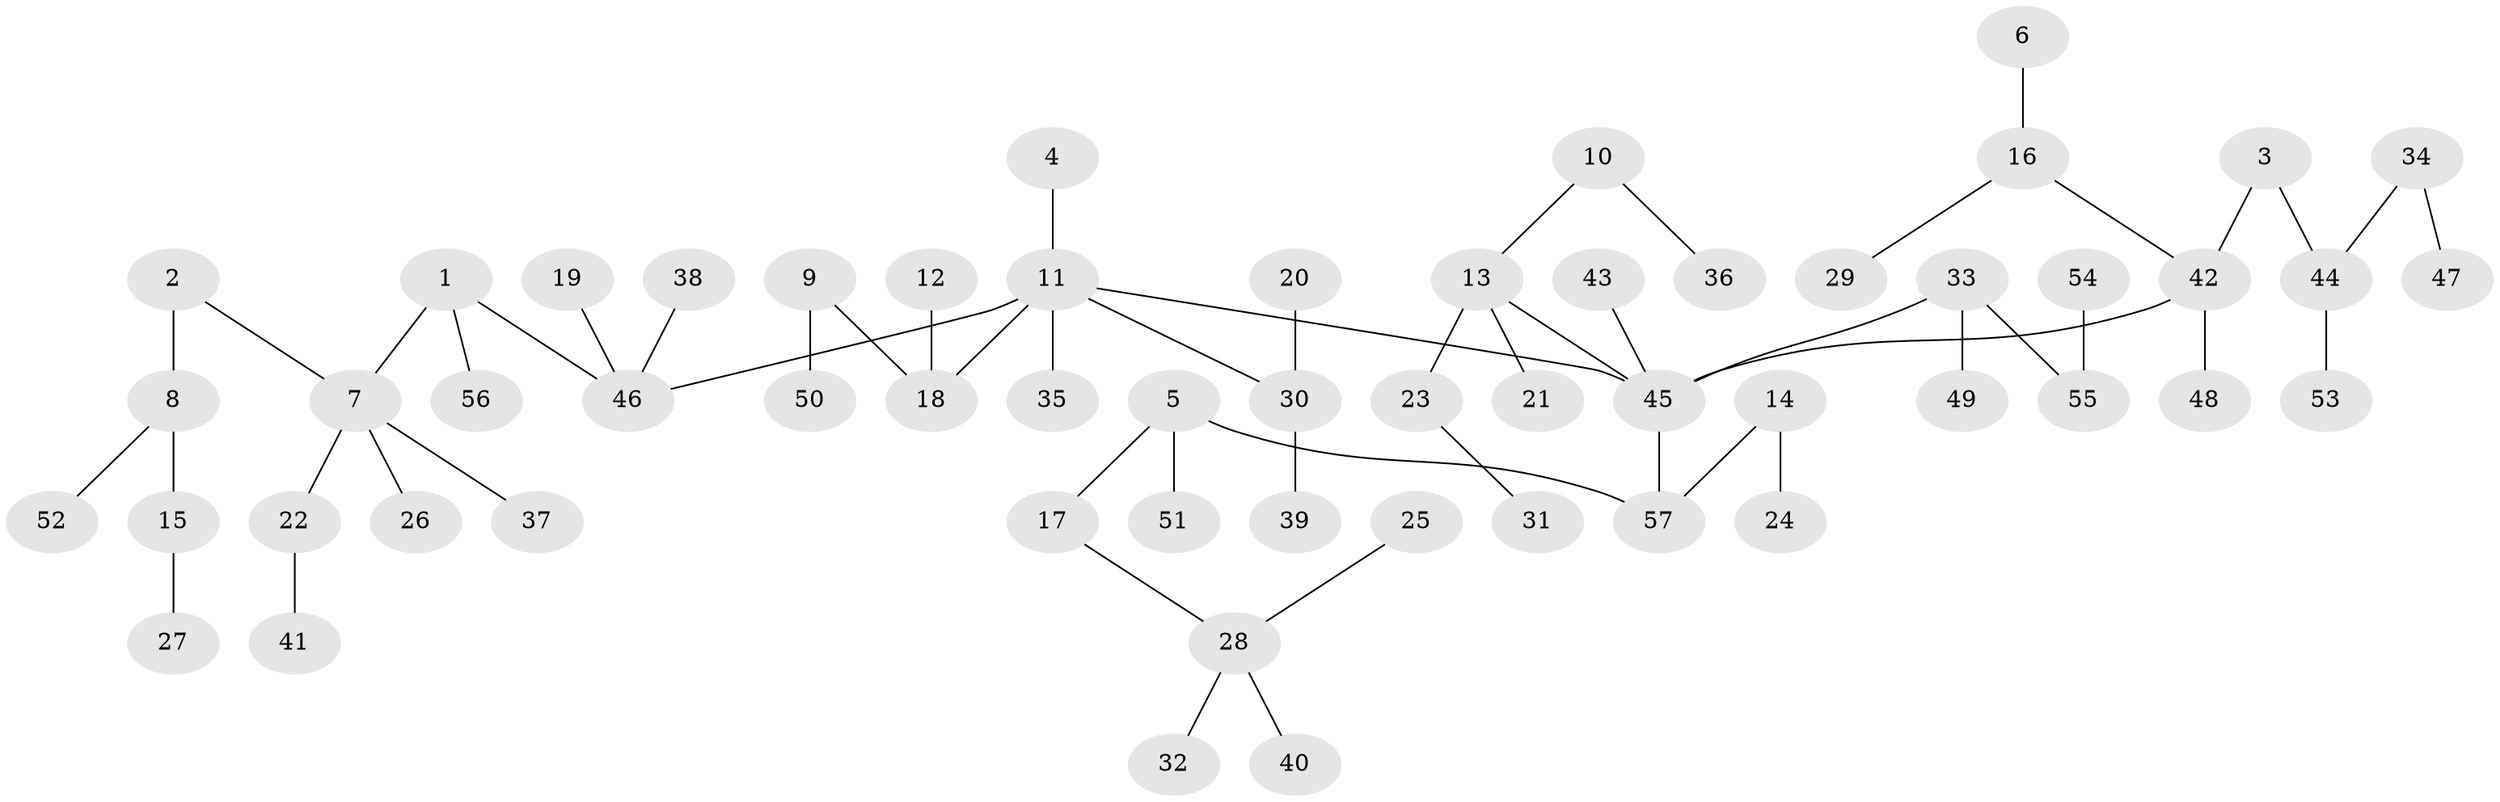 // original degree distribution, {7: 0.02127659574468085, 4: 0.05319148936170213, 2: 0.2978723404255319, 3: 0.0851063829787234, 5: 0.0425531914893617, 6: 0.010638297872340425, 1: 0.48936170212765956}
// Generated by graph-tools (version 1.1) at 2025/37/03/04/25 23:37:21]
// undirected, 57 vertices, 56 edges
graph export_dot {
  node [color=gray90,style=filled];
  1;
  2;
  3;
  4;
  5;
  6;
  7;
  8;
  9;
  10;
  11;
  12;
  13;
  14;
  15;
  16;
  17;
  18;
  19;
  20;
  21;
  22;
  23;
  24;
  25;
  26;
  27;
  28;
  29;
  30;
  31;
  32;
  33;
  34;
  35;
  36;
  37;
  38;
  39;
  40;
  41;
  42;
  43;
  44;
  45;
  46;
  47;
  48;
  49;
  50;
  51;
  52;
  53;
  54;
  55;
  56;
  57;
  1 -- 7 [weight=1.0];
  1 -- 46 [weight=1.0];
  1 -- 56 [weight=1.0];
  2 -- 7 [weight=1.0];
  2 -- 8 [weight=1.0];
  3 -- 42 [weight=1.0];
  3 -- 44 [weight=1.0];
  4 -- 11 [weight=1.0];
  5 -- 17 [weight=1.0];
  5 -- 51 [weight=1.0];
  5 -- 57 [weight=1.0];
  6 -- 16 [weight=1.0];
  7 -- 22 [weight=1.0];
  7 -- 26 [weight=1.0];
  7 -- 37 [weight=1.0];
  8 -- 15 [weight=1.0];
  8 -- 52 [weight=1.0];
  9 -- 18 [weight=1.0];
  9 -- 50 [weight=1.0];
  10 -- 13 [weight=1.0];
  10 -- 36 [weight=1.0];
  11 -- 18 [weight=1.0];
  11 -- 30 [weight=1.0];
  11 -- 35 [weight=1.0];
  11 -- 45 [weight=1.0];
  11 -- 46 [weight=1.0];
  12 -- 18 [weight=1.0];
  13 -- 21 [weight=1.0];
  13 -- 23 [weight=1.0];
  13 -- 45 [weight=1.0];
  14 -- 24 [weight=1.0];
  14 -- 57 [weight=1.0];
  15 -- 27 [weight=1.0];
  16 -- 29 [weight=1.0];
  16 -- 42 [weight=1.0];
  17 -- 28 [weight=1.0];
  19 -- 46 [weight=1.0];
  20 -- 30 [weight=1.0];
  22 -- 41 [weight=1.0];
  23 -- 31 [weight=1.0];
  25 -- 28 [weight=1.0];
  28 -- 32 [weight=1.0];
  28 -- 40 [weight=1.0];
  30 -- 39 [weight=1.0];
  33 -- 45 [weight=1.0];
  33 -- 49 [weight=1.0];
  33 -- 55 [weight=1.0];
  34 -- 44 [weight=1.0];
  34 -- 47 [weight=1.0];
  38 -- 46 [weight=1.0];
  42 -- 45 [weight=1.0];
  42 -- 48 [weight=1.0];
  43 -- 45 [weight=1.0];
  44 -- 53 [weight=1.0];
  45 -- 57 [weight=1.0];
  54 -- 55 [weight=1.0];
}
